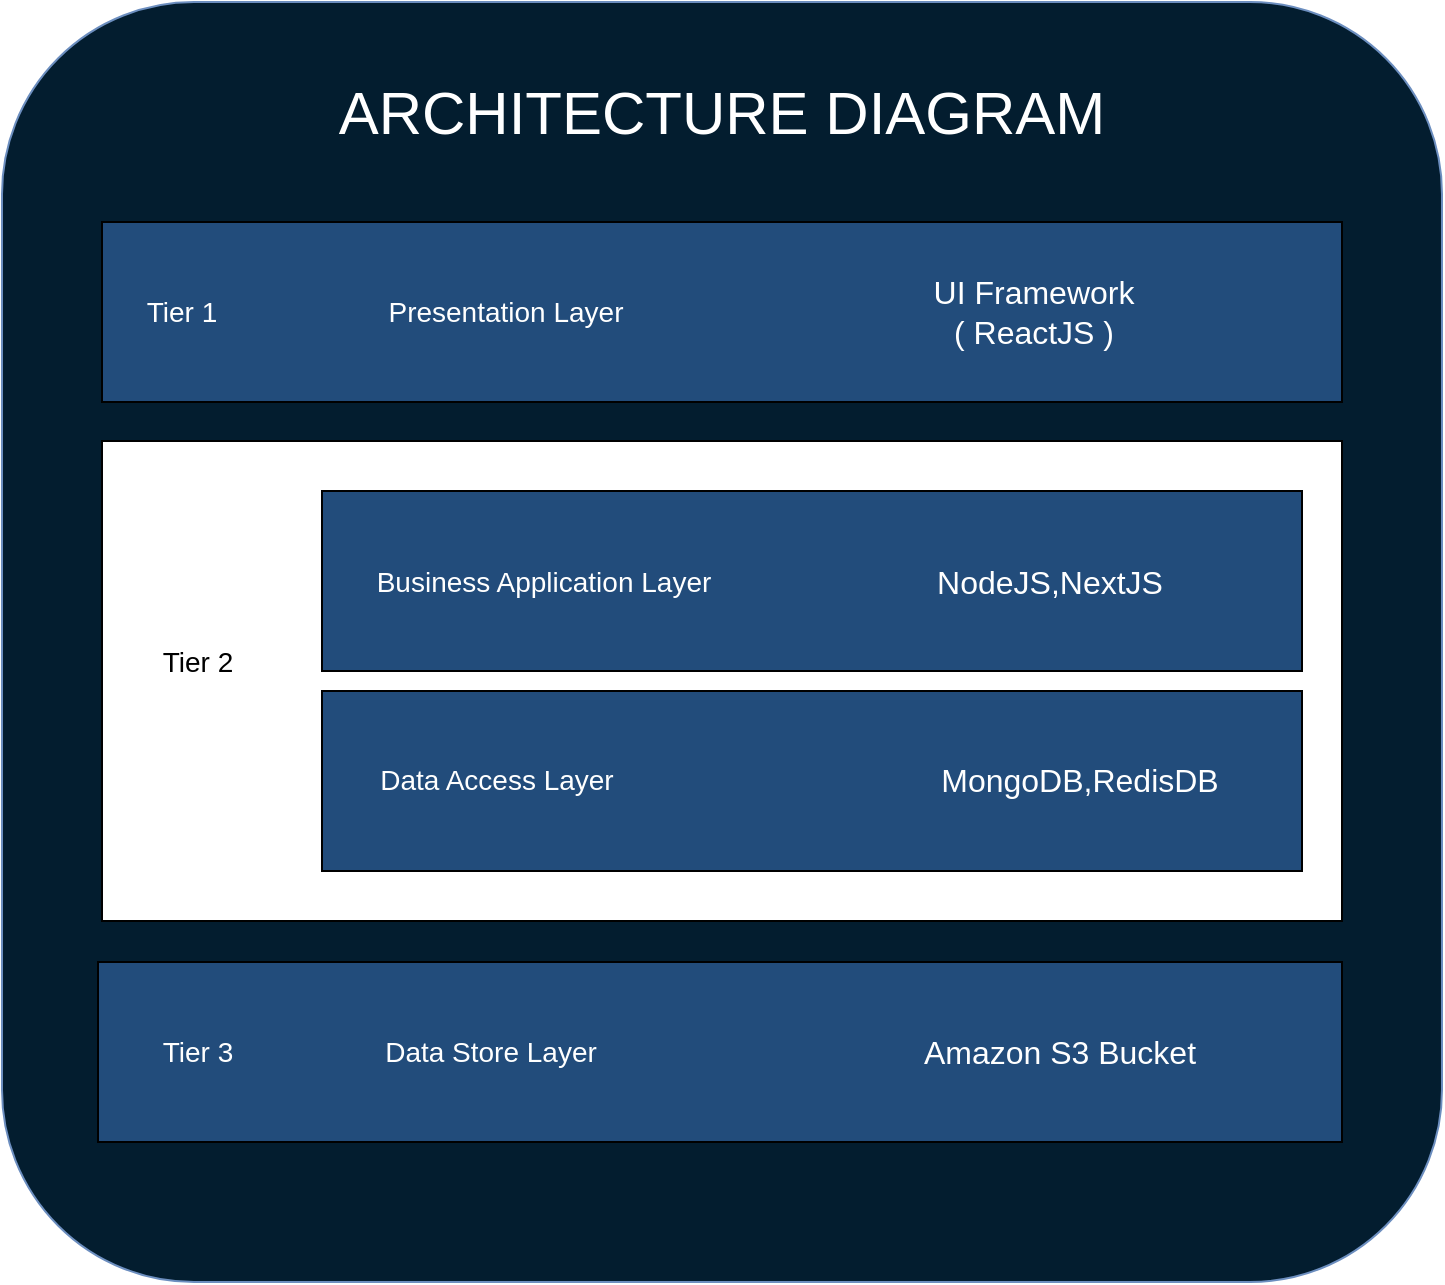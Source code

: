 <mxfile version="21.1.8" type="google">
  <diagram name="Page-1" id="G3DsE0MbdHHnbtvKET4H">
    <mxGraphModel dx="794" dy="1605" grid="1" gridSize="10" guides="1" tooltips="1" connect="1" arrows="1" fold="1" page="1" pageScale="1" pageWidth="827" pageHeight="1169" math="0" shadow="0">
      <root>
        <mxCell id="0" />
        <mxCell id="1" parent="0" />
        <mxCell id="fMZaM2UqrWa_nwEGe8P5-1" value="" style="rounded=1;whiteSpace=wrap;html=1;fillColor=#031d2f;strokeColor=#6c8ebf;" parent="1" vertex="1">
          <mxGeometry x="90" y="-60" width="720" height="640" as="geometry" />
        </mxCell>
        <mxCell id="fMZaM2UqrWa_nwEGe8P5-2" value="" style="rounded=0;whiteSpace=wrap;html=1;fillColor=#224c7b;" parent="1" vertex="1">
          <mxGeometry x="140" y="50" width="620" height="90" as="geometry" />
        </mxCell>
        <mxCell id="fMZaM2UqrWa_nwEGe8P5-3" value="&lt;font style=&quot;font-size: 14px;&quot; color=&quot;#ffffff&quot;&gt;Presentation Layer&lt;/font&gt;" style="text;html=1;align=center;verticalAlign=middle;whiteSpace=wrap;rounded=0;" parent="1" vertex="1">
          <mxGeometry x="272" y="80" width="140" height="30" as="geometry" />
        </mxCell>
        <mxCell id="fMZaM2UqrWa_nwEGe8P5-4" value="&lt;font color=&quot;#ffffff&quot;&gt;&lt;span style=&quot;font-size: 16px;&quot;&gt;UI Framework&lt;br&gt;( ReactJS )&lt;/span&gt;&lt;br&gt;&lt;/font&gt;" style="text;html=1;strokeColor=none;fillColor=none;align=center;verticalAlign=middle;whiteSpace=wrap;rounded=0;" parent="1" vertex="1">
          <mxGeometry x="542" y="69.5" width="128" height="51" as="geometry" />
        </mxCell>
        <mxCell id="fMZaM2UqrWa_nwEGe8P5-11" value="" style="rounded=0;whiteSpace=wrap;html=1;fillColor=#224c7b;" parent="1" vertex="1">
          <mxGeometry x="138" y="420" width="622" height="90" as="geometry" />
        </mxCell>
        <mxCell id="fMZaM2UqrWa_nwEGe8P5-12" value="&lt;font style=&quot;font-size: 14px;&quot; color=&quot;#ffffff&quot;&gt;Data Store Layer&lt;/font&gt;" style="text;html=1;align=center;verticalAlign=middle;whiteSpace=wrap;rounded=0;" parent="1" vertex="1">
          <mxGeometry x="272" y="450" width="125" height="30" as="geometry" />
        </mxCell>
        <mxCell id="fMZaM2UqrWa_nwEGe8P5-13" value="&lt;font color=&quot;#ffffff&quot;&gt;&lt;span style=&quot;font-size: 16px;&quot;&gt;Amazon S3 Bucket&lt;/span&gt;&lt;br&gt;&lt;/font&gt;" style="text;html=1;strokeColor=none;fillColor=none;align=center;verticalAlign=middle;whiteSpace=wrap;rounded=0;" parent="1" vertex="1">
          <mxGeometry x="536" y="439.5" width="166" height="51" as="geometry" />
        </mxCell>
        <mxCell id="fMZaM2UqrWa_nwEGe8P5-14" value="&lt;font style=&quot;font-size: 30px;&quot; color=&quot;#ffffff&quot;&gt;ARCHITECTURE DIAGRAM&lt;/font&gt;" style="text;html=1;strokeColor=none;fillColor=none;align=center;verticalAlign=middle;whiteSpace=wrap;rounded=0;" parent="1" vertex="1">
          <mxGeometry x="230" y="-20" width="440" height="30" as="geometry" />
        </mxCell>
        <mxCell id="fMZaM2UqrWa_nwEGe8P5-15" value="&lt;font style=&quot;font-size: 14px;&quot; color=&quot;#ffffff&quot;&gt;Tier 1&lt;/font&gt;" style="text;html=1;strokeColor=none;fillColor=none;align=center;verticalAlign=middle;whiteSpace=wrap;rounded=0;" parent="1" vertex="1">
          <mxGeometry x="150" y="80" width="60" height="30" as="geometry" />
        </mxCell>
        <mxCell id="fMZaM2UqrWa_nwEGe8P5-18" value="" style="rounded=0;whiteSpace=wrap;html=1;" parent="1" vertex="1">
          <mxGeometry x="140" y="159.5" width="620" height="240" as="geometry" />
        </mxCell>
        <mxCell id="fMZaM2UqrWa_nwEGe8P5-17" value="&lt;font style=&quot;font-size: 14px;&quot; color=&quot;#ffffff&quot;&gt;Tier 3&lt;/font&gt;" style="text;html=1;strokeColor=none;fillColor=none;align=center;verticalAlign=middle;whiteSpace=wrap;rounded=0;" parent="1" vertex="1">
          <mxGeometry x="158" y="450" width="60" height="30" as="geometry" />
        </mxCell>
        <mxCell id="fMZaM2UqrWa_nwEGe8P5-19" value="" style="rounded=0;whiteSpace=wrap;html=1;fillColor=#224c7b;" parent="1" vertex="1">
          <mxGeometry x="250" y="184.5" width="490" height="90" as="geometry" />
        </mxCell>
        <mxCell id="fMZaM2UqrWa_nwEGe8P5-20" value="&lt;font style=&quot;font-size: 14px;&quot; color=&quot;#ffffff&quot;&gt;Business Application Layer&lt;/font&gt;" style="text;html=1;align=center;verticalAlign=middle;whiteSpace=wrap;rounded=0;" parent="1" vertex="1">
          <mxGeometry x="275" y="214.5" width="172" height="30" as="geometry" />
        </mxCell>
        <mxCell id="fMZaM2UqrWa_nwEGe8P5-21" value="&lt;font color=&quot;#ffffff&quot;&gt;&lt;span style=&quot;font-size: 16px;&quot;&gt;NodeJS,NextJS&lt;/span&gt;&lt;br&gt;&lt;/font&gt;" style="text;html=1;strokeColor=none;fillColor=none;align=center;verticalAlign=middle;whiteSpace=wrap;rounded=0;" parent="1" vertex="1">
          <mxGeometry x="546" y="204" width="136" height="51" as="geometry" />
        </mxCell>
        <mxCell id="fMZaM2UqrWa_nwEGe8P5-22" value="" style="rounded=0;whiteSpace=wrap;html=1;fillColor=#224c7b;" parent="1" vertex="1">
          <mxGeometry x="250" y="284.5" width="490" height="90" as="geometry" />
        </mxCell>
        <mxCell id="fMZaM2UqrWa_nwEGe8P5-23" value="&lt;font style=&quot;font-size: 14px;&quot; color=&quot;#ffffff&quot;&gt;Data Access Layer&lt;/font&gt;" style="text;html=1;align=center;verticalAlign=middle;whiteSpace=wrap;rounded=0;" parent="1" vertex="1">
          <mxGeometry x="275" y="314" width="125" height="30" as="geometry" />
        </mxCell>
        <mxCell id="fMZaM2UqrWa_nwEGe8P5-24" value="&lt;font color=&quot;#ffffff&quot;&gt;&lt;span style=&quot;font-size: 16px;&quot;&gt;MongoDB,RedisDB&lt;/span&gt;&lt;br&gt;&lt;/font&gt;" style="text;html=1;strokeColor=none;fillColor=none;align=center;verticalAlign=middle;whiteSpace=wrap;rounded=0;" parent="1" vertex="1">
          <mxGeometry x="546" y="303.5" width="166" height="51" as="geometry" />
        </mxCell>
        <mxCell id="fMZaM2UqrWa_nwEGe8P5-25" value="&lt;font style=&quot;font-size: 14px;&quot;&gt;Tier 2&lt;/font&gt;" style="text;html=1;strokeColor=none;fillColor=none;align=center;verticalAlign=middle;whiteSpace=wrap;rounded=0;" parent="1" vertex="1">
          <mxGeometry x="158" y="255" width="60" height="30" as="geometry" />
        </mxCell>
      </root>
    </mxGraphModel>
  </diagram>
</mxfile>
